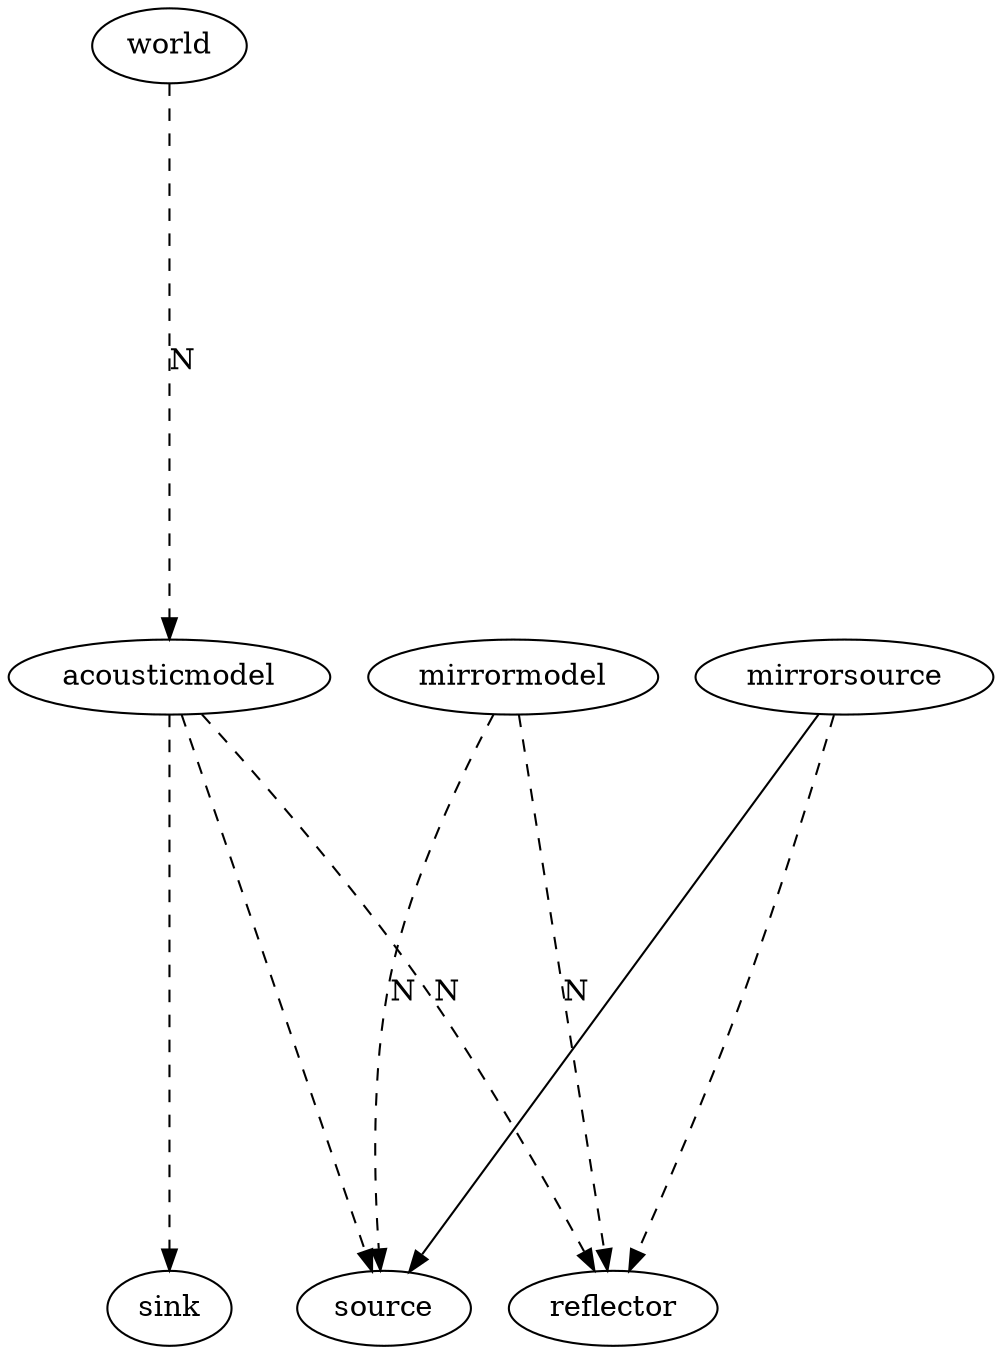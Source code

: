 digraph ap {
  ranksep = 3.5;
  splines = true;

  acousticmodel;
  source;
  mirrormodel;
  mirrorsource;
  reflector;
  world;
  sink;

  acousticmodel -> source [style="dashed"];
  acousticmodel -> sink [style="dashed"];
  acousticmodel -> reflector [style="dashed",label="N"];

  world -> acousticmodel [style="dashed",label="N"];

  mirrorsource -> source;
  mirrorsource -> reflector [style="dashed"];

  mirrormodel -> source [style="dashed",label="N"];
  mirrormodel -> reflector [style="dashed",label="N"];
  

}

/*
 * Local Variables:
 * mode: c
 * c-basic-offset: 2
 * End:
 */
